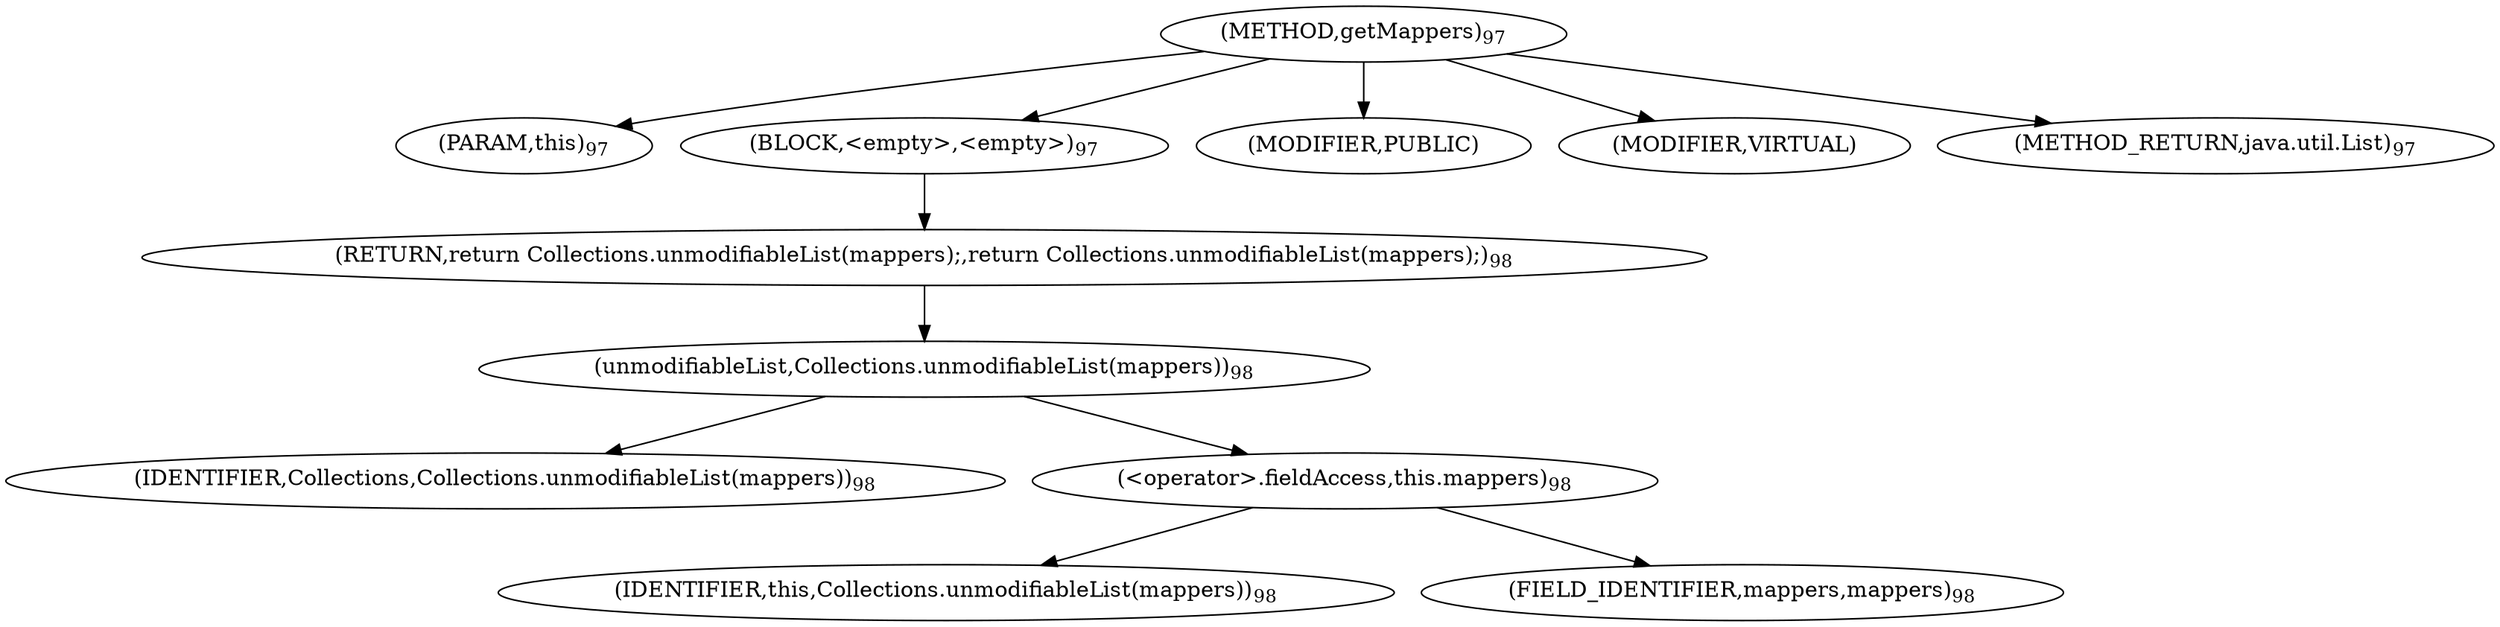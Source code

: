 digraph "getMappers" {  
"135" [label = <(METHOD,getMappers)<SUB>97</SUB>> ]
"136" [label = <(PARAM,this)<SUB>97</SUB>> ]
"137" [label = <(BLOCK,&lt;empty&gt;,&lt;empty&gt;)<SUB>97</SUB>> ]
"138" [label = <(RETURN,return Collections.unmodifiableList(mappers);,return Collections.unmodifiableList(mappers);)<SUB>98</SUB>> ]
"139" [label = <(unmodifiableList,Collections.unmodifiableList(mappers))<SUB>98</SUB>> ]
"140" [label = <(IDENTIFIER,Collections,Collections.unmodifiableList(mappers))<SUB>98</SUB>> ]
"141" [label = <(&lt;operator&gt;.fieldAccess,this.mappers)<SUB>98</SUB>> ]
"142" [label = <(IDENTIFIER,this,Collections.unmodifiableList(mappers))<SUB>98</SUB>> ]
"143" [label = <(FIELD_IDENTIFIER,mappers,mappers)<SUB>98</SUB>> ]
"144" [label = <(MODIFIER,PUBLIC)> ]
"145" [label = <(MODIFIER,VIRTUAL)> ]
"146" [label = <(METHOD_RETURN,java.util.List)<SUB>97</SUB>> ]
  "135" -> "136" 
  "135" -> "137" 
  "135" -> "144" 
  "135" -> "145" 
  "135" -> "146" 
  "137" -> "138" 
  "138" -> "139" 
  "139" -> "140" 
  "139" -> "141" 
  "141" -> "142" 
  "141" -> "143" 
}
